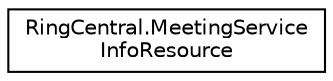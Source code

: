 digraph "Graphical Class Hierarchy"
{
 // LATEX_PDF_SIZE
  edge [fontname="Helvetica",fontsize="10",labelfontname="Helvetica",labelfontsize="10"];
  node [fontname="Helvetica",fontsize="10",shape=record];
  rankdir="LR";
  Node0 [label="RingCentral.MeetingService\lInfoResource",height=0.2,width=0.4,color="black", fillcolor="white", style="filled",URL="$classRingCentral_1_1MeetingServiceInfoResource.html",tooltip=" "];
}
